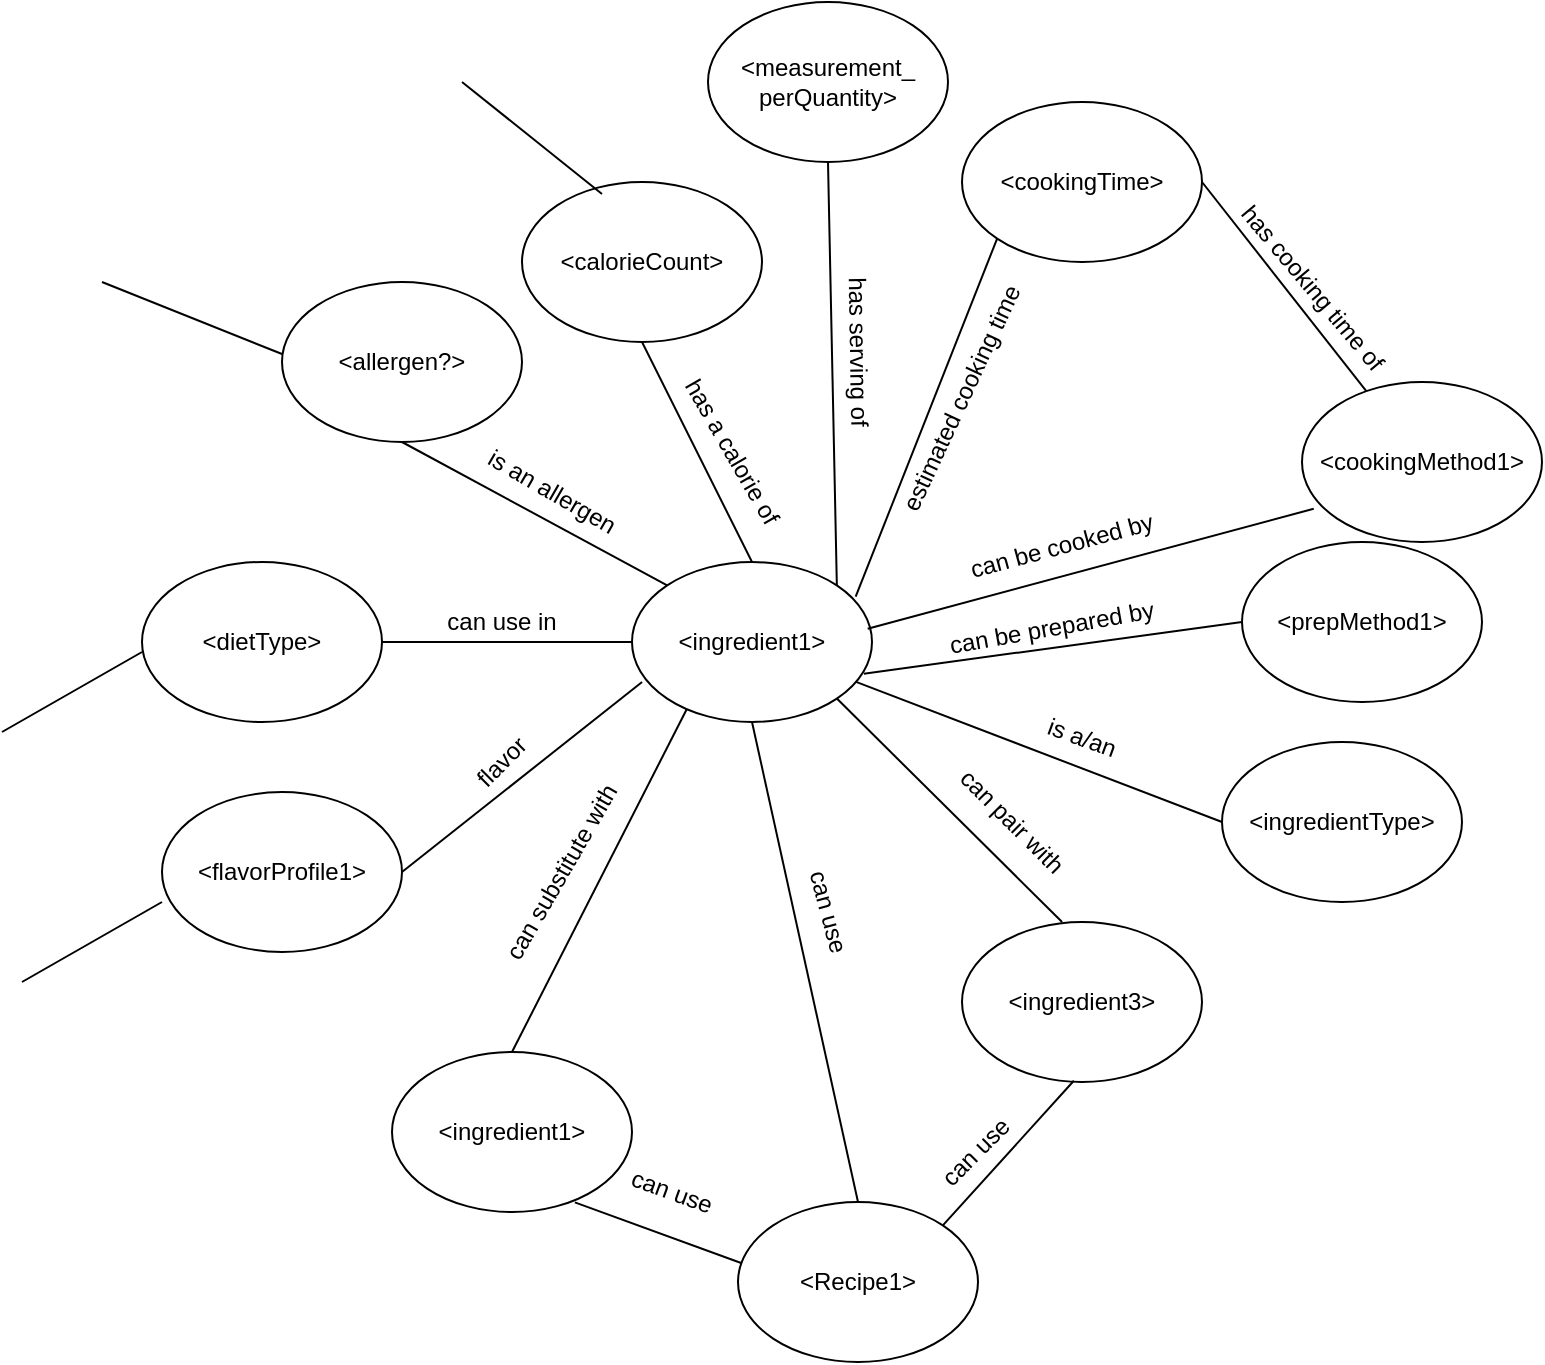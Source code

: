 <mxfile version="24.4.13" type="github">
  <diagram name="Page-1" id="ej0RK8q4Kem6TgFinepa">
    <mxGraphModel dx="331" dy="1288" grid="1" gridSize="10" guides="1" tooltips="1" connect="1" arrows="1" fold="1" page="1" pageScale="1" pageWidth="850" pageHeight="1100" math="0" shadow="0">
      <root>
        <mxCell id="0" />
        <mxCell id="1" parent="0" />
        <mxCell id="QXm4yxE0TvCzbE2h7ek6-1" value="&amp;lt;ingredient1&amp;gt;" style="ellipse;whiteSpace=wrap;html=1;" vertex="1" parent="1">
          <mxGeometry x="365" y="270" width="120" height="80" as="geometry" />
        </mxCell>
        <mxCell id="QXm4yxE0TvCzbE2h7ek6-2" value="&amp;lt;ingredient1&amp;gt;" style="ellipse;whiteSpace=wrap;html=1;" vertex="1" parent="1">
          <mxGeometry x="245" y="515" width="120" height="80" as="geometry" />
        </mxCell>
        <mxCell id="QXm4yxE0TvCzbE2h7ek6-3" value="&amp;lt;ingredient3&amp;gt;" style="ellipse;whiteSpace=wrap;html=1;" vertex="1" parent="1">
          <mxGeometry x="530" y="450" width="120" height="80" as="geometry" />
        </mxCell>
        <mxCell id="QXm4yxE0TvCzbE2h7ek6-4" value="" style="endArrow=none;html=1;rounded=0;exitX=0.5;exitY=0;exitDx=0;exitDy=0;entryX=0.228;entryY=0.92;entryDx=0;entryDy=0;entryPerimeter=0;" edge="1" parent="1" source="QXm4yxE0TvCzbE2h7ek6-2" target="QXm4yxE0TvCzbE2h7ek6-1">
          <mxGeometry width="50" height="50" relative="1" as="geometry">
            <mxPoint x="400" y="320" as="sourcePoint" />
            <mxPoint x="450" y="270" as="targetPoint" />
          </mxGeometry>
        </mxCell>
        <mxCell id="QXm4yxE0TvCzbE2h7ek6-5" value="" style="endArrow=none;html=1;rounded=0;exitX=0.417;exitY=0;exitDx=0;exitDy=0;entryX=1;entryY=1;entryDx=0;entryDy=0;exitPerimeter=0;" edge="1" parent="1" source="QXm4yxE0TvCzbE2h7ek6-3" target="QXm4yxE0TvCzbE2h7ek6-1">
          <mxGeometry width="50" height="50" relative="1" as="geometry">
            <mxPoint x="330" y="460" as="sourcePoint" />
            <mxPoint x="402" y="354" as="targetPoint" />
          </mxGeometry>
        </mxCell>
        <mxCell id="QXm4yxE0TvCzbE2h7ek6-6" value="&amp;lt;allergen?&amp;gt;" style="ellipse;whiteSpace=wrap;html=1;" vertex="1" parent="1">
          <mxGeometry x="190" y="130" width="120" height="80" as="geometry" />
        </mxCell>
        <mxCell id="QXm4yxE0TvCzbE2h7ek6-7" value="&amp;lt;dietType&amp;gt;" style="ellipse;whiteSpace=wrap;html=1;" vertex="1" parent="1">
          <mxGeometry x="120" y="270" width="120" height="80" as="geometry" />
        </mxCell>
        <mxCell id="QXm4yxE0TvCzbE2h7ek6-8" value="" style="endArrow=none;html=1;rounded=0;exitX=0;exitY=0;exitDx=0;exitDy=0;entryX=0.5;entryY=1;entryDx=0;entryDy=0;" edge="1" parent="1" source="QXm4yxE0TvCzbE2h7ek6-1" target="QXm4yxE0TvCzbE2h7ek6-6">
          <mxGeometry width="50" height="50" relative="1" as="geometry">
            <mxPoint x="330" y="460" as="sourcePoint" />
            <mxPoint x="402" y="354" as="targetPoint" />
          </mxGeometry>
        </mxCell>
        <mxCell id="QXm4yxE0TvCzbE2h7ek6-9" value="is an allergen" style="text;html=1;align=center;verticalAlign=middle;whiteSpace=wrap;rounded=0;rotation=30;" vertex="1" parent="1">
          <mxGeometry x="285" y="220" width="80" height="30" as="geometry" />
        </mxCell>
        <mxCell id="QXm4yxE0TvCzbE2h7ek6-10" value="can pair with" style="text;html=1;align=center;verticalAlign=middle;whiteSpace=wrap;rounded=0;rotation=45;" vertex="1" parent="1">
          <mxGeometry x="510.0" y="385" width="90" height="30" as="geometry" />
        </mxCell>
        <mxCell id="QXm4yxE0TvCzbE2h7ek6-11" value="can substitute with" style="text;html=1;align=center;verticalAlign=middle;whiteSpace=wrap;rounded=0;rotation=-60;" vertex="1" parent="1">
          <mxGeometry x="270" y="410" width="120" height="30" as="geometry" />
        </mxCell>
        <mxCell id="QXm4yxE0TvCzbE2h7ek6-13" value="" style="endArrow=none;html=1;rounded=0;exitX=1;exitY=0.5;exitDx=0;exitDy=0;entryX=0;entryY=0.5;entryDx=0;entryDy=0;" edge="1" parent="1" source="QXm4yxE0TvCzbE2h7ek6-7" target="QXm4yxE0TvCzbE2h7ek6-1">
          <mxGeometry width="50" height="50" relative="1" as="geometry">
            <mxPoint x="310" y="490" as="sourcePoint" />
            <mxPoint x="402" y="354" as="targetPoint" />
          </mxGeometry>
        </mxCell>
        <mxCell id="QXm4yxE0TvCzbE2h7ek6-14" value="can use in" style="text;html=1;align=center;verticalAlign=middle;whiteSpace=wrap;rounded=0;rotation=0;" vertex="1" parent="1">
          <mxGeometry x="260" y="285" width="80" height="30" as="geometry" />
        </mxCell>
        <mxCell id="QXm4yxE0TvCzbE2h7ek6-17" value="&amp;lt;calorieCount&amp;gt;" style="ellipse;whiteSpace=wrap;html=1;" vertex="1" parent="1">
          <mxGeometry x="310" y="80" width="120" height="80" as="geometry" />
        </mxCell>
        <mxCell id="QXm4yxE0TvCzbE2h7ek6-18" value="" style="endArrow=none;html=1;rounded=0;exitX=0.5;exitY=0;exitDx=0;exitDy=0;entryX=0.5;entryY=1;entryDx=0;entryDy=0;" edge="1" parent="1" source="QXm4yxE0TvCzbE2h7ek6-1" target="QXm4yxE0TvCzbE2h7ek6-17">
          <mxGeometry width="50" height="50" relative="1" as="geometry">
            <mxPoint x="393" y="292" as="sourcePoint" />
            <mxPoint x="260" y="220" as="targetPoint" />
          </mxGeometry>
        </mxCell>
        <mxCell id="QXm4yxE0TvCzbE2h7ek6-19" value="has a calorie of" style="text;html=1;align=center;verticalAlign=middle;whiteSpace=wrap;rounded=0;rotation=60;" vertex="1" parent="1">
          <mxGeometry x="365" y="200" width="100" height="30" as="geometry" />
        </mxCell>
        <mxCell id="QXm4yxE0TvCzbE2h7ek6-20" value="&amp;lt;measurement_&lt;div&gt;perQuantity&amp;gt;&lt;/div&gt;" style="ellipse;whiteSpace=wrap;html=1;" vertex="1" parent="1">
          <mxGeometry x="403" y="-10" width="120" height="80" as="geometry" />
        </mxCell>
        <mxCell id="QXm4yxE0TvCzbE2h7ek6-21" value="" style="endArrow=none;html=1;rounded=0;entryX=0.5;entryY=1;entryDx=0;entryDy=0;exitX=1;exitY=0;exitDx=0;exitDy=0;" edge="1" parent="1" source="QXm4yxE0TvCzbE2h7ek6-1" target="QXm4yxE0TvCzbE2h7ek6-20">
          <mxGeometry width="50" height="50" relative="1" as="geometry">
            <mxPoint x="490" y="330" as="sourcePoint" />
            <mxPoint x="500" y="220" as="targetPoint" />
          </mxGeometry>
        </mxCell>
        <mxCell id="QXm4yxE0TvCzbE2h7ek6-22" value="has serving of" style="text;html=1;align=center;verticalAlign=middle;whiteSpace=wrap;rounded=0;rotation=89;" vertex="1" parent="1">
          <mxGeometry x="428" y="150" width="100" height="30" as="geometry" />
        </mxCell>
        <mxCell id="QXm4yxE0TvCzbE2h7ek6-23" value="&amp;lt;cookingMethod1&lt;span style=&quot;background-color: initial;&quot;&gt;&amp;gt;&lt;/span&gt;" style="ellipse;whiteSpace=wrap;html=1;" vertex="1" parent="1">
          <mxGeometry x="700" y="180" width="120" height="80" as="geometry" />
        </mxCell>
        <mxCell id="QXm4yxE0TvCzbE2h7ek6-25" value="" style="endArrow=none;html=1;rounded=0;exitX=0.049;exitY=0.792;exitDx=0;exitDy=0;entryX=0.982;entryY=0.417;entryDx=0;entryDy=0;entryPerimeter=0;exitPerimeter=0;" edge="1" parent="1" source="QXm4yxE0TvCzbE2h7ek6-23" target="QXm4yxE0TvCzbE2h7ek6-1">
          <mxGeometry width="50" height="50" relative="1" as="geometry">
            <mxPoint x="590" y="322" as="sourcePoint" />
            <mxPoint x="527" y="210" as="targetPoint" />
          </mxGeometry>
        </mxCell>
        <mxCell id="QXm4yxE0TvCzbE2h7ek6-26" value="can be cooked by" style="text;html=1;align=center;verticalAlign=middle;whiteSpace=wrap;rounded=0;rotation=-15;" vertex="1" parent="1">
          <mxGeometry x="530" y="250" width="100" height="24" as="geometry" />
        </mxCell>
        <mxCell id="QXm4yxE0TvCzbE2h7ek6-27" value="&amp;lt;prepMethod1&lt;span style=&quot;background-color: initial;&quot;&gt;&amp;gt;&lt;/span&gt;" style="ellipse;whiteSpace=wrap;html=1;" vertex="1" parent="1">
          <mxGeometry x="670" y="260" width="120" height="80" as="geometry" />
        </mxCell>
        <mxCell id="QXm4yxE0TvCzbE2h7ek6-28" value="" style="endArrow=none;html=1;rounded=0;exitX=0;exitY=0.5;exitDx=0;exitDy=0;entryX=0.966;entryY=0.698;entryDx=0;entryDy=0;entryPerimeter=0;" edge="1" parent="1" source="QXm4yxE0TvCzbE2h7ek6-27" target="QXm4yxE0TvCzbE2h7ek6-1">
          <mxGeometry width="50" height="50" relative="1" as="geometry">
            <mxPoint x="610" y="250" as="sourcePoint" />
            <mxPoint x="480" y="330" as="targetPoint" />
          </mxGeometry>
        </mxCell>
        <mxCell id="QXm4yxE0TvCzbE2h7ek6-29" value="can be prepared by" style="text;html=1;align=center;verticalAlign=middle;whiteSpace=wrap;rounded=0;rotation=-10;" vertex="1" parent="1">
          <mxGeometry x="520" y="291" width="110" height="24" as="geometry" />
        </mxCell>
        <mxCell id="QXm4yxE0TvCzbE2h7ek6-30" value="&amp;lt;Recipe1&amp;gt;" style="ellipse;whiteSpace=wrap;html=1;" vertex="1" parent="1">
          <mxGeometry x="418" y="590" width="120" height="80" as="geometry" />
        </mxCell>
        <mxCell id="QXm4yxE0TvCzbE2h7ek6-32" value="" style="endArrow=none;html=1;rounded=0;exitX=0.5;exitY=0;exitDx=0;exitDy=0;entryX=0.5;entryY=1;entryDx=0;entryDy=0;" edge="1" parent="1" source="QXm4yxE0TvCzbE2h7ek6-30" target="QXm4yxE0TvCzbE2h7ek6-1">
          <mxGeometry width="50" height="50" relative="1" as="geometry">
            <mxPoint x="540" y="460" as="sourcePoint" />
            <mxPoint x="477" y="348" as="targetPoint" />
          </mxGeometry>
        </mxCell>
        <mxCell id="QXm4yxE0TvCzbE2h7ek6-33" value="" style="endArrow=none;html=1;rounded=0;exitX=1;exitY=0;exitDx=0;exitDy=0;entryX=0.466;entryY=0.992;entryDx=0;entryDy=0;entryPerimeter=0;" edge="1" parent="1" source="QXm4yxE0TvCzbE2h7ek6-30" target="QXm4yxE0TvCzbE2h7ek6-3">
          <mxGeometry width="50" height="50" relative="1" as="geometry">
            <mxPoint x="650" y="490" as="sourcePoint" />
            <mxPoint x="477" y="348" as="targetPoint" />
          </mxGeometry>
        </mxCell>
        <mxCell id="QXm4yxE0TvCzbE2h7ek6-34" value="can use" style="text;html=1;align=center;verticalAlign=middle;whiteSpace=wrap;rounded=0;rotation=-45;" vertex="1" parent="1">
          <mxGeometry x="492.0" y="550" width="90" height="30" as="geometry" />
        </mxCell>
        <mxCell id="QXm4yxE0TvCzbE2h7ek6-35" value="can use" style="text;html=1;align=center;verticalAlign=middle;whiteSpace=wrap;rounded=0;rotation=75;" vertex="1" parent="1">
          <mxGeometry x="418.0" y="430" width="90" height="30" as="geometry" />
        </mxCell>
        <mxCell id="QXm4yxE0TvCzbE2h7ek6-37" value="" style="endArrow=none;html=1;rounded=0;exitX=0.762;exitY=0.94;exitDx=0;exitDy=0;entryX=0.013;entryY=0.381;entryDx=0;entryDy=0;exitPerimeter=0;entryPerimeter=0;" edge="1" parent="1" source="QXm4yxE0TvCzbE2h7ek6-2" target="QXm4yxE0TvCzbE2h7ek6-30">
          <mxGeometry width="50" height="50" relative="1" as="geometry">
            <mxPoint x="488" y="600" as="sourcePoint" />
            <mxPoint x="435" y="360" as="targetPoint" />
          </mxGeometry>
        </mxCell>
        <mxCell id="QXm4yxE0TvCzbE2h7ek6-38" value="can use" style="text;html=1;align=center;verticalAlign=middle;whiteSpace=wrap;rounded=0;rotation=20;" vertex="1" parent="1">
          <mxGeometry x="340.0" y="570" width="90" height="30" as="geometry" />
        </mxCell>
        <mxCell id="QXm4yxE0TvCzbE2h7ek6-39" value="" style="endArrow=none;html=1;rounded=0;entryX=0.042;entryY=0.75;entryDx=0;entryDy=0;entryPerimeter=0;exitX=1;exitY=0.5;exitDx=0;exitDy=0;" edge="1" parent="1" source="QXm4yxE0TvCzbE2h7ek6-40" target="QXm4yxE0TvCzbE2h7ek6-1">
          <mxGeometry width="50" height="50" relative="1" as="geometry">
            <mxPoint x="270" y="400" as="sourcePoint" />
            <mxPoint x="402" y="354" as="targetPoint" />
          </mxGeometry>
        </mxCell>
        <mxCell id="QXm4yxE0TvCzbE2h7ek6-40" value="&amp;lt;flavorProfile1&amp;gt;" style="ellipse;whiteSpace=wrap;html=1;" vertex="1" parent="1">
          <mxGeometry x="130" y="385" width="120" height="80" as="geometry" />
        </mxCell>
        <mxCell id="QXm4yxE0TvCzbE2h7ek6-41" value="flavor" style="text;html=1;align=center;verticalAlign=middle;whiteSpace=wrap;rounded=0;rotation=-45;" vertex="1" parent="1">
          <mxGeometry x="260" y="355" width="80" height="30" as="geometry" />
        </mxCell>
        <mxCell id="QXm4yxE0TvCzbE2h7ek6-45" value="&amp;lt;ingredientType&lt;span style=&quot;background-color: initial;&quot;&gt;&amp;gt;&lt;/span&gt;" style="ellipse;whiteSpace=wrap;html=1;" vertex="1" parent="1">
          <mxGeometry x="660" y="360" width="120" height="80" as="geometry" />
        </mxCell>
        <mxCell id="QXm4yxE0TvCzbE2h7ek6-46" value="" style="endArrow=none;html=1;rounded=0;exitX=0;exitY=0.5;exitDx=0;exitDy=0;" edge="1" parent="1" source="QXm4yxE0TvCzbE2h7ek6-45" target="QXm4yxE0TvCzbE2h7ek6-1">
          <mxGeometry width="50" height="50" relative="1" as="geometry">
            <mxPoint x="680" y="310" as="sourcePoint" />
            <mxPoint x="490" y="340" as="targetPoint" />
          </mxGeometry>
        </mxCell>
        <mxCell id="QXm4yxE0TvCzbE2h7ek6-47" value="is a/an" style="text;html=1;align=center;verticalAlign=middle;whiteSpace=wrap;rounded=0;rotation=20;" vertex="1" parent="1">
          <mxGeometry x="535" y="346" width="110" height="24" as="geometry" />
        </mxCell>
        <mxCell id="QXm4yxE0TvCzbE2h7ek6-48" value="" style="endArrow=none;html=1;rounded=0;" edge="1" parent="1">
          <mxGeometry width="50" height="50" relative="1" as="geometry">
            <mxPoint x="60" y="480" as="sourcePoint" />
            <mxPoint x="130" y="440" as="targetPoint" />
          </mxGeometry>
        </mxCell>
        <mxCell id="QXm4yxE0TvCzbE2h7ek6-49" value="" style="endArrow=none;html=1;rounded=0;" edge="1" parent="1">
          <mxGeometry width="50" height="50" relative="1" as="geometry">
            <mxPoint x="50" y="355" as="sourcePoint" />
            <mxPoint x="120" y="315" as="targetPoint" />
          </mxGeometry>
        </mxCell>
        <mxCell id="QXm4yxE0TvCzbE2h7ek6-50" value="" style="endArrow=none;html=1;rounded=0;" edge="1" parent="1">
          <mxGeometry width="50" height="50" relative="1" as="geometry">
            <mxPoint x="100" y="130" as="sourcePoint" />
            <mxPoint x="190" y="166" as="targetPoint" />
          </mxGeometry>
        </mxCell>
        <mxCell id="QXm4yxE0TvCzbE2h7ek6-51" value="" style="endArrow=none;html=1;rounded=0;" edge="1" parent="1">
          <mxGeometry width="50" height="50" relative="1" as="geometry">
            <mxPoint x="280" y="30" as="sourcePoint" />
            <mxPoint x="350" y="86" as="targetPoint" />
          </mxGeometry>
        </mxCell>
        <mxCell id="QXm4yxE0TvCzbE2h7ek6-53" value="" style="endArrow=none;html=1;rounded=0;entryX=1;entryY=0.5;entryDx=0;entryDy=0;" edge="1" parent="1" source="QXm4yxE0TvCzbE2h7ek6-23" target="QXm4yxE0TvCzbE2h7ek6-54">
          <mxGeometry width="50" height="50" relative="1" as="geometry">
            <mxPoint x="678" y="166" as="sourcePoint" />
            <mxPoint x="720" y="101" as="targetPoint" />
          </mxGeometry>
        </mxCell>
        <mxCell id="QXm4yxE0TvCzbE2h7ek6-54" value="&amp;lt;cookingTime&lt;span style=&quot;background-color: initial;&quot;&gt;&amp;gt;&lt;/span&gt;" style="ellipse;whiteSpace=wrap;html=1;" vertex="1" parent="1">
          <mxGeometry x="530" y="40" width="120" height="80" as="geometry" />
        </mxCell>
        <mxCell id="QXm4yxE0TvCzbE2h7ek6-55" value="has cooking time of" style="text;html=1;align=center;verticalAlign=middle;whiteSpace=wrap;rounded=0;rotation=50;" vertex="1" parent="1">
          <mxGeometry x="650" y="120" width="110.04" height="26.72" as="geometry" />
        </mxCell>
        <mxCell id="QXm4yxE0TvCzbE2h7ek6-57" value="" style="endArrow=none;html=1;rounded=0;exitX=0;exitY=1;exitDx=0;exitDy=0;entryX=0.932;entryY=0.217;entryDx=0;entryDy=0;entryPerimeter=0;" edge="1" parent="1" source="QXm4yxE0TvCzbE2h7ek6-54" target="QXm4yxE0TvCzbE2h7ek6-1">
          <mxGeometry width="50" height="50" relative="1" as="geometry">
            <mxPoint x="610" y="216" as="sourcePoint" />
            <mxPoint x="493" y="313" as="targetPoint" />
          </mxGeometry>
        </mxCell>
        <mxCell id="QXm4yxE0TvCzbE2h7ek6-58" value="estimated cooking time" style="text;html=1;align=center;verticalAlign=middle;whiteSpace=wrap;rounded=0;rotation=-65;" vertex="1" parent="1">
          <mxGeometry x="465" y="176" width="130" height="24" as="geometry" />
        </mxCell>
      </root>
    </mxGraphModel>
  </diagram>
</mxfile>
